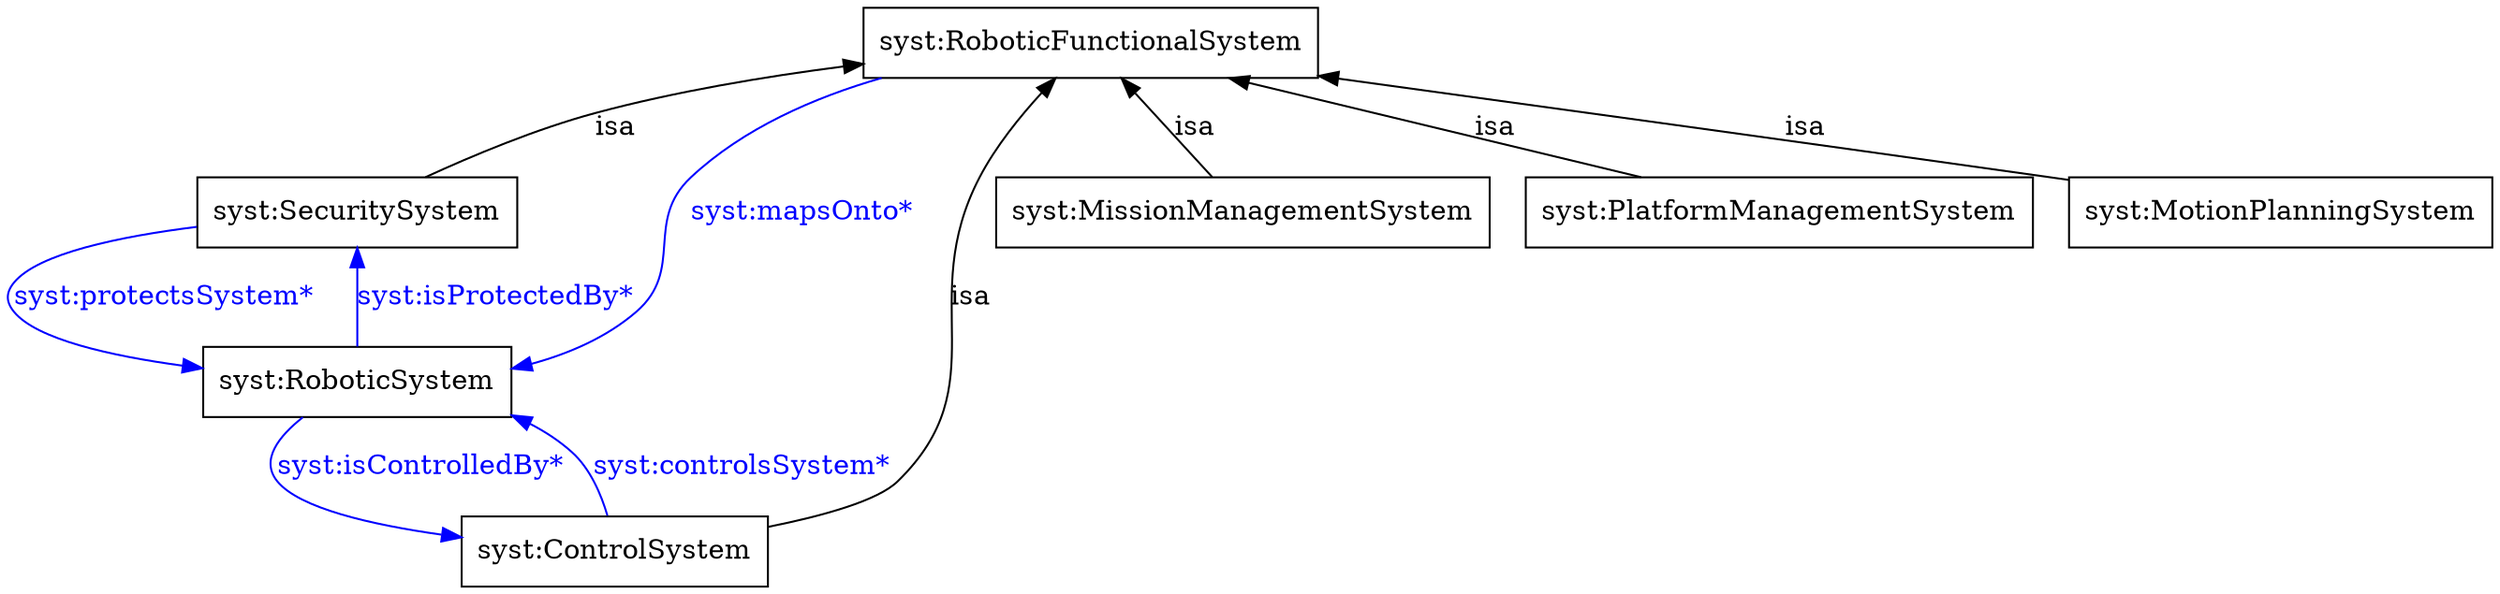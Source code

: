 digraph Proteus {
	node [label="\N"];
	graph [bb="0,0,1220,306"];
	"http://www.owl-ontologies.com/Systems#SecuritySystem" [label="syst:SecuritySystem", shape=box, color="0.0,0.0,0.0", fontcolor="0.0,0.0,0.0", pos="174,198", width="2.17", height="0.50"];
	"http://www.owl-ontologies.com/Systems#RoboticFunctionalSystem" [label="syst:RoboticFunctionalSystem", shape=box, color="0.0,0.0,0.0", fontcolor="0.0,0.0,0.0", pos="536,288", width="3.06", height="0.50"];
	"http://www.owl-ontologies.com/Systems#RoboticSystem" [label="syst:RoboticSystem", shape=box, color="0.0,0.0,0.0", fontcolor="0.0,0.0,0.0", pos="174,108", width="2.08", height="0.50"];
	"http://www.owl-ontologies.com/Systems#ControlSystem" [label="syst:ControlSystem", shape=box, color="0.0,0.0,0.0", fontcolor="0.0,0.0,0.0", pos="301,18", width="2.08", height="0.50"];
	"http://www.owl-ontologies.com/Systems#MissionManagementSystem" [label="syst:MissionManagementSystem", shape=box, color="0.0,0.0,0.0", fontcolor="0.0,0.0,0.0", pos="610,198", width="3.33", height="0.50"];
	"http://www.owl-ontologies.com/Systems#PlatformManagementSystem" [label="syst:PlatformManagementSystem", shape=box, color="0.0,0.0,0.0", fontcolor="0.0,0.0,0.0", pos="872,198", width="3.44", height="0.50"];
	"http://www.owl-ontologies.com/Systems#MotionPlanningSystem" [label="syst:MotionPlanningSystem", shape=box, color="0.0,0.0,0.0", fontcolor="0.0,0.0,0.0", pos="1117,198", width="2.86", height="0.50"];
	"http://www.owl-ontologies.com/Systems#RoboticFunctionalSystem" -> "http://www.owl-ontologies.com/Systems#SecuritySystem" [dir=back, label=isa, color="0.0,0.0,0.0", fontcolor="0.0,0.0,0.0", pos="s,426,278 416,277 375,272 331,264 291,252 261,243 230,228 207,216", lp="306,243"];
	"http://www.owl-ontologies.com/Systems#SecuritySystem" -> "http://www.owl-ontologies.com/Systems#RoboticSystem" [label="syst:protectsSystem*", color="0.6666667,1.0,1.0", fontcolor="0.6666667,1.0,1.0", style=filled, pos="e,99,115 96,190 57,185 17,176 5,162 0,155 0,150 5,144 16,130 53,122 89,116", lp="82,153"];
	"http://www.owl-ontologies.com/Systems#RoboticFunctionalSystem" -> "http://www.owl-ontologies.com/Systems#ControlSystem" [dir=back, label=isa, color="0.0,0.0,0.0", fontcolor="0.0,0.0,0.0", pos="s,519,270 512,262 501,249 488,233 481,216 448,149 491,106 439,54 429,44 403,36 376,30", lp="475,153"];
	"http://www.owl-ontologies.com/Systems#ControlSystem" -> "http://www.owl-ontologies.com/Systems#RoboticSystem" [label="syst:controlsSystem*", color="0.6666667,1.0,1.0", fontcolor="0.6666667,1.0,1.0", style=filled, pos="e,249,91 297,36 294,48 289,62 279,72 273,78 266,82 258,87", lp="362,63"];
	"http://www.owl-ontologies.com/Systems#RoboticFunctionalSystem" -> "http://www.owl-ontologies.com/Systems#MissionManagementSystem" [dir=back, label=isa, color="0.0,0.0,0.0", fontcolor="0.0,0.0,0.0", pos="s,551,270 557,262 570,247 584,230 595,216", lp="587,243"];
	"http://www.owl-ontologies.com/Systems#RoboticSystem" -> "http://www.owl-ontologies.com/Systems#ControlSystem" [label="syst:isControlledBy*", color="0.6666667,1.0,1.0", fontcolor="0.6666667,1.0,1.0", style=filled, pos="e,226,25 146,90 133,79 122,66 132,54 143,40 180,32 216,26", lp="204,63"];
	"http://www.owl-ontologies.com/Systems#RoboticSystem" -> "http://www.owl-ontologies.com/Systems#SecuritySystem" [label="syst:isProtectedBy*", color="0.6666667,1.0,1.0", fontcolor="0.6666667,1.0,1.0", style=filled, pos="e,174,180 174,126 174,139 174,155 174,170", lp="241,153"];
	"http://www.owl-ontologies.com/Systems#RoboticFunctionalSystem" -> "http://www.owl-ontologies.com/Systems#PlatformManagementSystem" [dir=back, label=isa, color="0.0,0.0,0.0", fontcolor="0.0,0.0,0.0", pos="s,604,270 614,267 672,252 750,231 805,216", lp="742,243"];
	"http://www.owl-ontologies.com/Systems#RoboticFunctionalSystem" -> "http://www.owl-ontologies.com/Systems#MotionPlanningSystem" [dir=back, label=isa, color="0.0,0.0,0.0", fontcolor="0.0,0.0,0.0", pos="s,646,271 656,269 751,255 886,234 1005,216 1008,216 1011,215 1014,215", lp="884,243"];
	"http://www.owl-ontologies.com/Systems#RoboticFunctionalSystem" -> "http://www.owl-ontologies.com/Systems#RoboticSystem" [label="syst:mapsOnto*", color="0.6666667,1.0,1.0", fontcolor="0.6666667,1.0,1.0", style=filled, pos="e,249,122 438,270 403,259 365,242 338,216 313,191 335,166 310,144 301,136 281,130 259,124", lp="393,198"];
}
